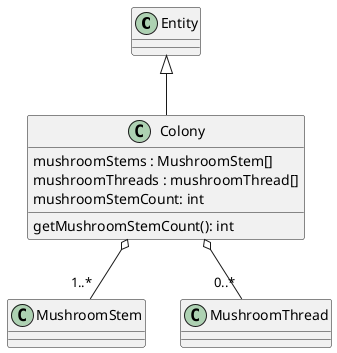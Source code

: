 @startuml colony

Entity <|-- Colony
Colony o-- "1..*" MushroomStem
Colony o-- "0..*" MushroomThread
class Colony{
    mushroomStems : MushroomStem[]
    mushroomThreads : mushroomThread[]
    mushroomStemCount: int
    getMushroomStemCount(): int
}
@enduml